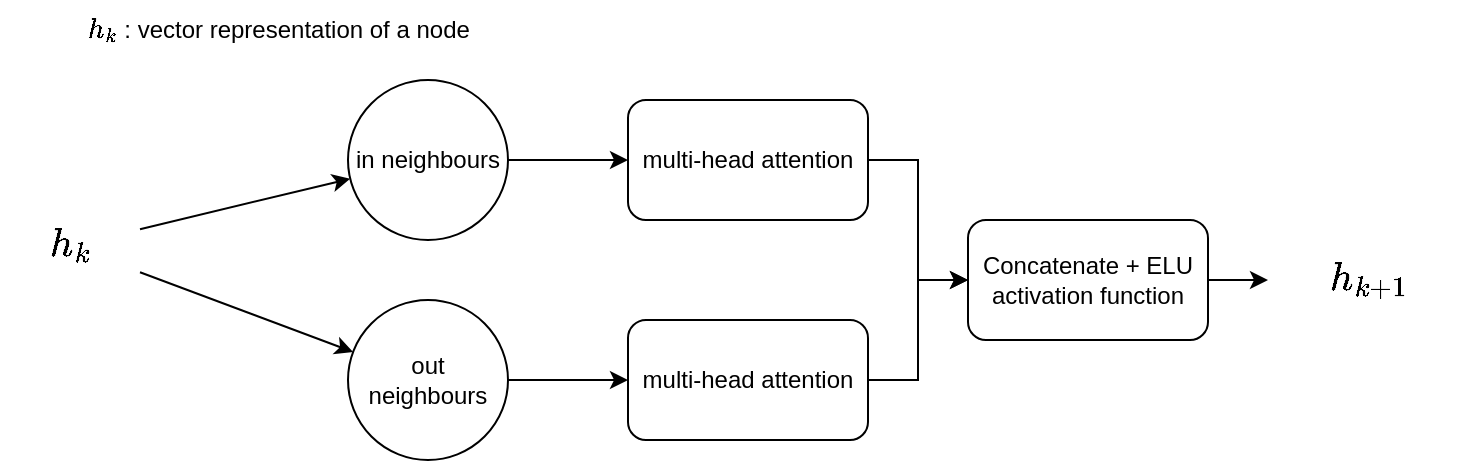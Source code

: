 <mxfile version="24.7.14">
  <diagram name="Page-1" id="LK4jQkSLpGY8YU5E9d8o">
    <mxGraphModel dx="1368" dy="789" grid="1" gridSize="10" guides="1" tooltips="1" connect="1" arrows="1" fold="1" page="1" pageScale="1" pageWidth="827" pageHeight="1169" math="1" shadow="0">
      <root>
        <mxCell id="0" />
        <mxCell id="1" parent="0" />
        <mxCell id="Y-79FPOchbVOhItY9yyI-36" value="" style="edgeStyle=orthogonalEdgeStyle;rounded=0;orthogonalLoop=1;jettySize=auto;html=1;" edge="1" parent="1" source="Y-79FPOchbVOhItY9yyI-34" target="Y-79FPOchbVOhItY9yyI-35">
          <mxGeometry relative="1" as="geometry" />
        </mxCell>
        <mxCell id="Y-79FPOchbVOhItY9yyI-34" value="in neighbours" style="ellipse;whiteSpace=wrap;html=1;aspect=fixed;" vertex="1" parent="1">
          <mxGeometry x="210" y="290" width="80" height="80" as="geometry" />
        </mxCell>
        <mxCell id="Y-79FPOchbVOhItY9yyI-42" value="" style="edgeStyle=orthogonalEdgeStyle;rounded=0;orthogonalLoop=1;jettySize=auto;html=1;" edge="1" parent="1" source="Y-79FPOchbVOhItY9yyI-35" target="Y-79FPOchbVOhItY9yyI-40">
          <mxGeometry relative="1" as="geometry" />
        </mxCell>
        <mxCell id="Y-79FPOchbVOhItY9yyI-35" value="multi-head attention" style="rounded=1;whiteSpace=wrap;html=1;" vertex="1" parent="1">
          <mxGeometry x="350" y="300" width="120" height="60" as="geometry" />
        </mxCell>
        <mxCell id="Y-79FPOchbVOhItY9yyI-37" value="" style="edgeStyle=orthogonalEdgeStyle;rounded=0;orthogonalLoop=1;jettySize=auto;html=1;" edge="1" parent="1" source="Y-79FPOchbVOhItY9yyI-38" target="Y-79FPOchbVOhItY9yyI-39">
          <mxGeometry relative="1" as="geometry" />
        </mxCell>
        <mxCell id="Y-79FPOchbVOhItY9yyI-38" value="out neighbours" style="ellipse;whiteSpace=wrap;html=1;aspect=fixed;" vertex="1" parent="1">
          <mxGeometry x="210" y="400" width="80" height="80" as="geometry" />
        </mxCell>
        <mxCell id="Y-79FPOchbVOhItY9yyI-41" value="" style="edgeStyle=orthogonalEdgeStyle;rounded=0;orthogonalLoop=1;jettySize=auto;html=1;" edge="1" parent="1" source="Y-79FPOchbVOhItY9yyI-39" target="Y-79FPOchbVOhItY9yyI-40">
          <mxGeometry relative="1" as="geometry" />
        </mxCell>
        <mxCell id="Y-79FPOchbVOhItY9yyI-39" value="multi-head attention" style="rounded=1;whiteSpace=wrap;html=1;" vertex="1" parent="1">
          <mxGeometry x="350" y="410" width="120" height="60" as="geometry" />
        </mxCell>
        <mxCell id="Y-79FPOchbVOhItY9yyI-44" value="" style="edgeStyle=orthogonalEdgeStyle;rounded=0;orthogonalLoop=1;jettySize=auto;html=1;" edge="1" parent="1" source="Y-79FPOchbVOhItY9yyI-40" target="Y-79FPOchbVOhItY9yyI-43">
          <mxGeometry relative="1" as="geometry" />
        </mxCell>
        <mxCell id="Y-79FPOchbVOhItY9yyI-40" value="Concatenate + ELU activation function" style="rounded=1;whiteSpace=wrap;html=1;" vertex="1" parent="1">
          <mxGeometry x="520" y="360" width="120" height="60" as="geometry" />
        </mxCell>
        <mxCell id="Y-79FPOchbVOhItY9yyI-43" value="\(h_{k+1}\)" style="text;html=1;align=center;verticalAlign=middle;resizable=0;points=[];autosize=1;strokeColor=none;fillColor=none;fontSize=17;" vertex="1" parent="1">
          <mxGeometry x="670" y="375" width="100" height="30" as="geometry" />
        </mxCell>
        <mxCell id="Y-79FPOchbVOhItY9yyI-45" value="\(h_k\)" style="text;html=1;align=center;verticalAlign=middle;resizable=0;points=[];autosize=1;strokeColor=none;fillColor=none;fontSize=17;" vertex="1" parent="1">
          <mxGeometry x="36" y="358" width="70" height="30" as="geometry" />
        </mxCell>
        <mxCell id="Y-79FPOchbVOhItY9yyI-46" value="" style="endArrow=classic;html=1;rounded=0;" edge="1" parent="1" source="Y-79FPOchbVOhItY9yyI-45" target="Y-79FPOchbVOhItY9yyI-34">
          <mxGeometry width="50" height="50" relative="1" as="geometry">
            <mxPoint x="90" y="450" as="sourcePoint" />
            <mxPoint x="140" y="400" as="targetPoint" />
          </mxGeometry>
        </mxCell>
        <mxCell id="Y-79FPOchbVOhItY9yyI-47" value="" style="endArrow=classic;html=1;rounded=0;" edge="1" parent="1" source="Y-79FPOchbVOhItY9yyI-45" target="Y-79FPOchbVOhItY9yyI-38">
          <mxGeometry width="50" height="50" relative="1" as="geometry">
            <mxPoint x="116" y="375" as="sourcePoint" />
            <mxPoint x="221" y="349" as="targetPoint" />
          </mxGeometry>
        </mxCell>
        <mxCell id="Y-79FPOchbVOhItY9yyI-48" value="\(h_k\) : vector representation of a node" style="text;html=1;align=center;verticalAlign=middle;resizable=0;points=[];autosize=1;strokeColor=none;fillColor=none;" vertex="1" parent="1">
          <mxGeometry x="60" y="250" width="230" height="30" as="geometry" />
        </mxCell>
      </root>
    </mxGraphModel>
  </diagram>
</mxfile>
